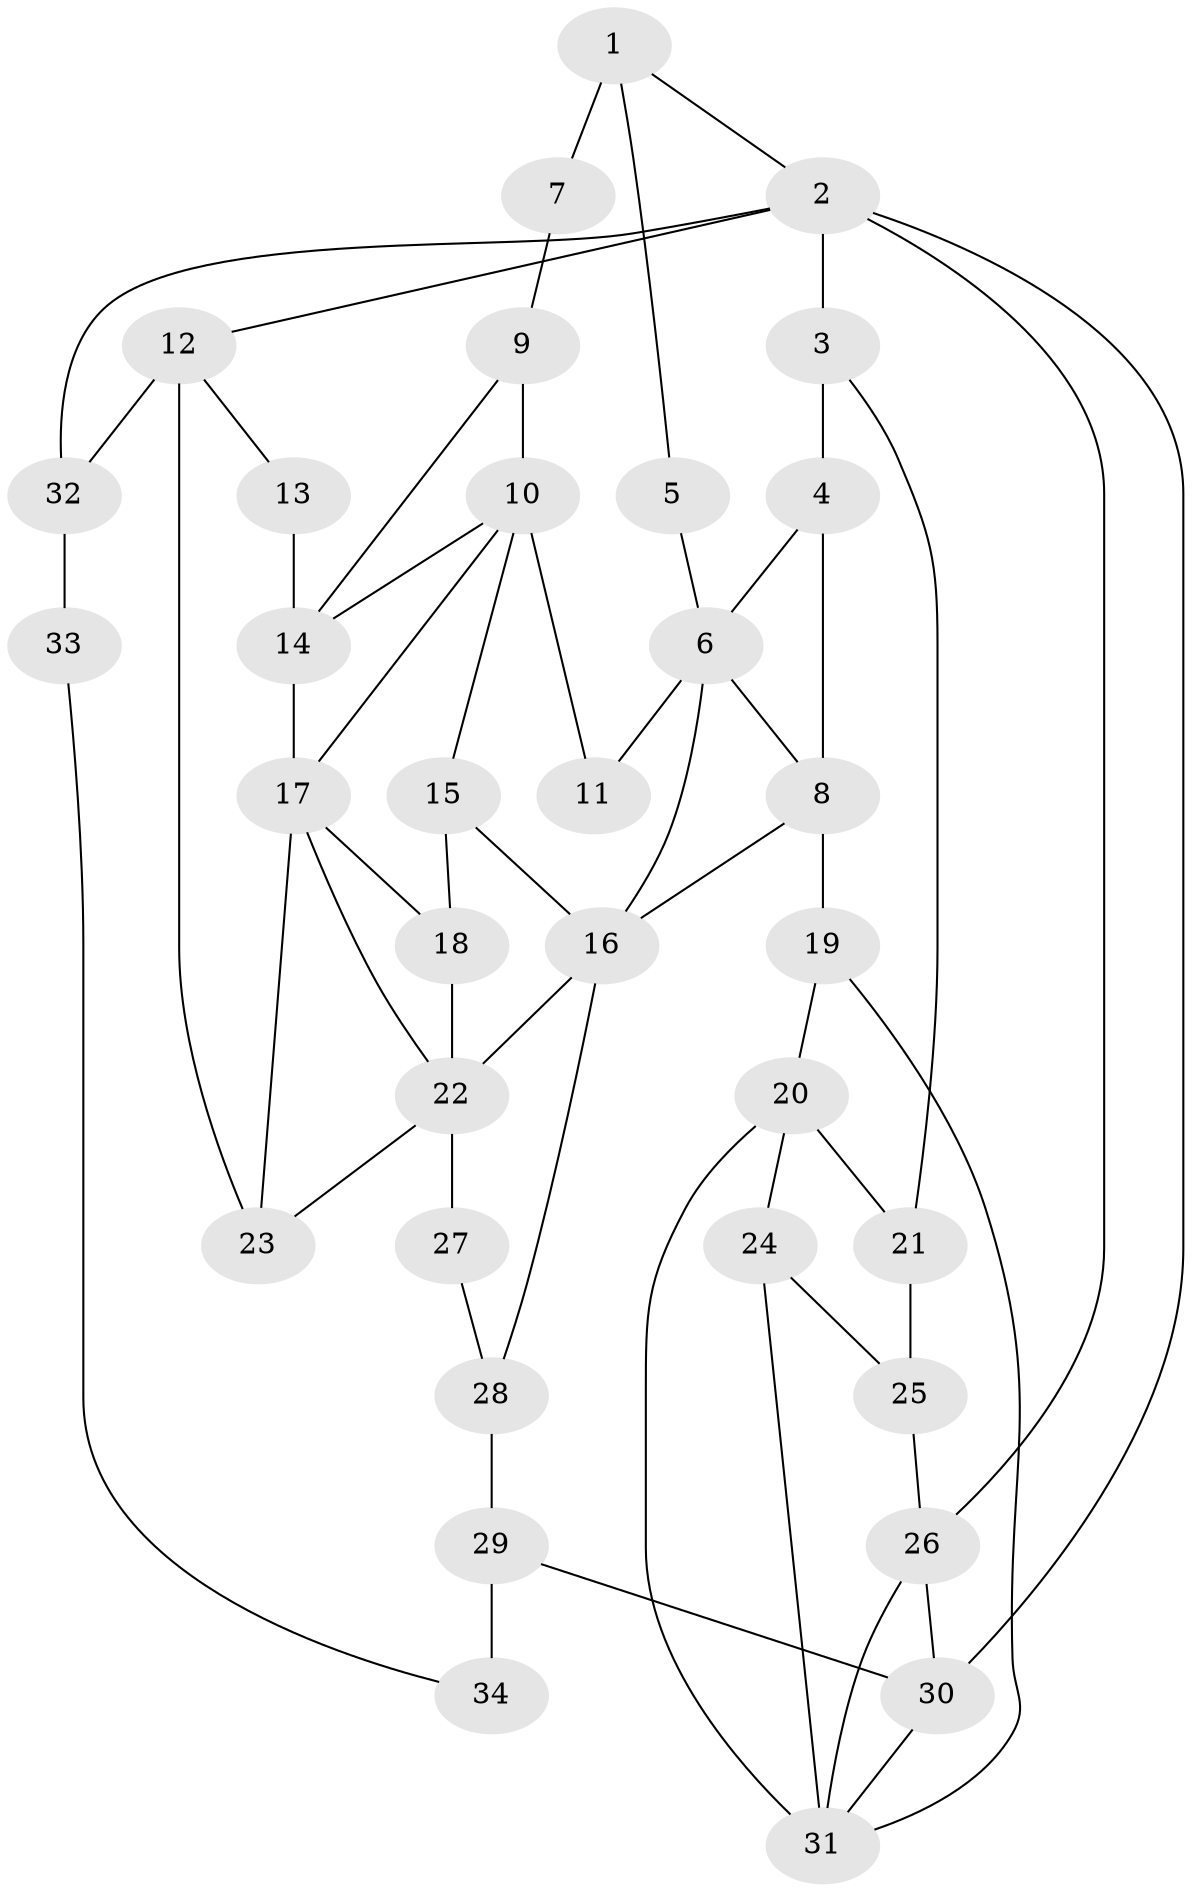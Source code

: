 // original degree distribution, {3: 0.023809523809523808, 4: 0.2857142857142857, 5: 0.42857142857142855, 6: 0.2619047619047619}
// Generated by graph-tools (version 1.1) at 2025/54/03/04/25 22:54:08]
// undirected, 34 vertices, 58 edges
graph export_dot {
  node [color=gray90,style=filled];
  1;
  2;
  3;
  4;
  5;
  6;
  7;
  8;
  9;
  10;
  11;
  12;
  13;
  14;
  15;
  16;
  17;
  18;
  19;
  20;
  21;
  22;
  23;
  24;
  25;
  26;
  27;
  28;
  29;
  30;
  31;
  32;
  33;
  34;
  1 -- 2 [weight=1.0];
  1 -- 5 [weight=1.0];
  1 -- 7 [weight=2.0];
  2 -- 3 [weight=2.0];
  2 -- 12 [weight=1.0];
  2 -- 26 [weight=2.0];
  2 -- 30 [weight=1.0];
  2 -- 32 [weight=2.0];
  3 -- 4 [weight=2.0];
  3 -- 21 [weight=2.0];
  4 -- 6 [weight=1.0];
  4 -- 8 [weight=1.0];
  5 -- 6 [weight=2.0];
  6 -- 8 [weight=1.0];
  6 -- 11 [weight=1.0];
  6 -- 16 [weight=1.0];
  7 -- 9 [weight=1.0];
  8 -- 16 [weight=1.0];
  8 -- 19 [weight=1.0];
  9 -- 10 [weight=1.0];
  9 -- 14 [weight=1.0];
  10 -- 11 [weight=2.0];
  10 -- 14 [weight=1.0];
  10 -- 15 [weight=1.0];
  10 -- 17 [weight=1.0];
  12 -- 13 [weight=1.0];
  12 -- 23 [weight=1.0];
  12 -- 32 [weight=2.0];
  13 -- 14 [weight=2.0];
  14 -- 17 [weight=1.0];
  15 -- 16 [weight=1.0];
  15 -- 18 [weight=1.0];
  16 -- 22 [weight=1.0];
  16 -- 28 [weight=2.0];
  17 -- 18 [weight=1.0];
  17 -- 22 [weight=1.0];
  17 -- 23 [weight=1.0];
  18 -- 22 [weight=2.0];
  19 -- 20 [weight=1.0];
  19 -- 31 [weight=1.0];
  20 -- 21 [weight=2.0];
  20 -- 24 [weight=2.0];
  20 -- 31 [weight=1.0];
  21 -- 25 [weight=1.0];
  22 -- 23 [weight=1.0];
  22 -- 27 [weight=1.0];
  24 -- 25 [weight=1.0];
  24 -- 31 [weight=1.0];
  25 -- 26 [weight=1.0];
  26 -- 30 [weight=2.0];
  26 -- 31 [weight=1.0];
  27 -- 28 [weight=2.0];
  28 -- 29 [weight=2.0];
  29 -- 30 [weight=1.0];
  29 -- 34 [weight=2.0];
  30 -- 31 [weight=1.0];
  32 -- 33 [weight=2.0];
  33 -- 34 [weight=1.0];
}
